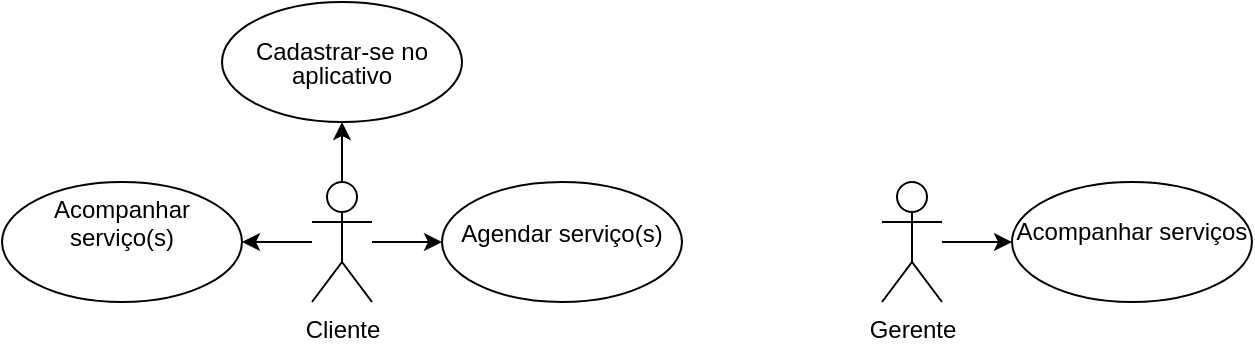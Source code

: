 <mxfile version="17.4.6" type="device"><diagram id="zg0Ze1jjHLOaMw-7_9GL" name="Page-1"><mxGraphModel dx="868" dy="440" grid="1" gridSize="10" guides="1" tooltips="1" connect="1" arrows="1" fold="1" page="1" pageScale="1" pageWidth="827" pageHeight="1169" math="0" shadow="0"><root><mxCell id="0"/><mxCell id="1" parent="0"/><mxCell id="w9jqISFWYcJB9lYl4nVM-11" value="" style="edgeStyle=orthogonalEdgeStyle;rounded=0;orthogonalLoop=1;jettySize=auto;html=1;" edge="1" parent="1" source="w9jqISFWYcJB9lYl4nVM-1" target="w9jqISFWYcJB9lYl4nVM-10"><mxGeometry relative="1" as="geometry"/></mxCell><mxCell id="w9jqISFWYcJB9lYl4nVM-13" value="" style="edgeStyle=orthogonalEdgeStyle;rounded=0;orthogonalLoop=1;jettySize=auto;html=1;" edge="1" parent="1" source="w9jqISFWYcJB9lYl4nVM-1" target="w9jqISFWYcJB9lYl4nVM-12"><mxGeometry relative="1" as="geometry"/></mxCell><mxCell id="w9jqISFWYcJB9lYl4nVM-15" value="" style="edgeStyle=orthogonalEdgeStyle;rounded=0;orthogonalLoop=1;jettySize=auto;html=1;" edge="1" parent="1" source="w9jqISFWYcJB9lYl4nVM-1" target="w9jqISFWYcJB9lYl4nVM-14"><mxGeometry relative="1" as="geometry"/></mxCell><mxCell id="w9jqISFWYcJB9lYl4nVM-1" value="&lt;div&gt;Cliente&lt;/div&gt;" style="shape=umlActor;verticalLabelPosition=bottom;verticalAlign=top;html=1;" vertex="1" parent="1"><mxGeometry x="310" y="200" width="30" height="60" as="geometry"/></mxCell><mxCell id="w9jqISFWYcJB9lYl4nVM-10" value="&lt;p style=&quot;line-height: 1&quot;&gt;&lt;/p&gt;&lt;div align=&quot;center&quot;&gt;Agendar serviço(s)&lt;br&gt;&lt;/div&gt;&lt;p&gt;&lt;/p&gt;" style="ellipse;whiteSpace=wrap;html=1;verticalAlign=top;align=center;" vertex="1" parent="1"><mxGeometry x="375" y="200" width="120" height="60" as="geometry"/></mxCell><mxCell id="w9jqISFWYcJB9lYl4nVM-12" value="Acompanhar serviço(s)" style="ellipse;whiteSpace=wrap;html=1;verticalAlign=top;" vertex="1" parent="1"><mxGeometry x="155" y="200" width="120" height="60" as="geometry"/></mxCell><mxCell id="w9jqISFWYcJB9lYl4nVM-14" value="&lt;p style=&quot;line-height: 1&quot;&gt;Cadastrar-se no aplicativo&lt;br&gt;&lt;/p&gt;" style="ellipse;whiteSpace=wrap;html=1;verticalAlign=top;" vertex="1" parent="1"><mxGeometry x="265" y="110" width="120" height="60" as="geometry"/></mxCell><mxCell id="w9jqISFWYcJB9lYl4nVM-23" value="" style="edgeStyle=orthogonalEdgeStyle;rounded=0;orthogonalLoop=1;jettySize=auto;html=1;" edge="1" source="w9jqISFWYcJB9lYl4nVM-26" target="w9jqISFWYcJB9lYl4nVM-27" parent="1"><mxGeometry relative="1" as="geometry"/></mxCell><mxCell id="w9jqISFWYcJB9lYl4nVM-26" value="Gerente" style="shape=umlActor;verticalLabelPosition=bottom;verticalAlign=top;html=1;" vertex="1" parent="1"><mxGeometry x="595" y="200" width="30" height="60" as="geometry"/></mxCell><mxCell id="w9jqISFWYcJB9lYl4nVM-27" value="&lt;p style=&quot;line-height: 1&quot;&gt;Acompanhar serviços&lt;br&gt;&lt;/p&gt;" style="ellipse;whiteSpace=wrap;html=1;verticalAlign=top;align=center;" vertex="1" parent="1"><mxGeometry x="660" y="200" width="120" height="60" as="geometry"/></mxCell></root></mxGraphModel></diagram></mxfile>